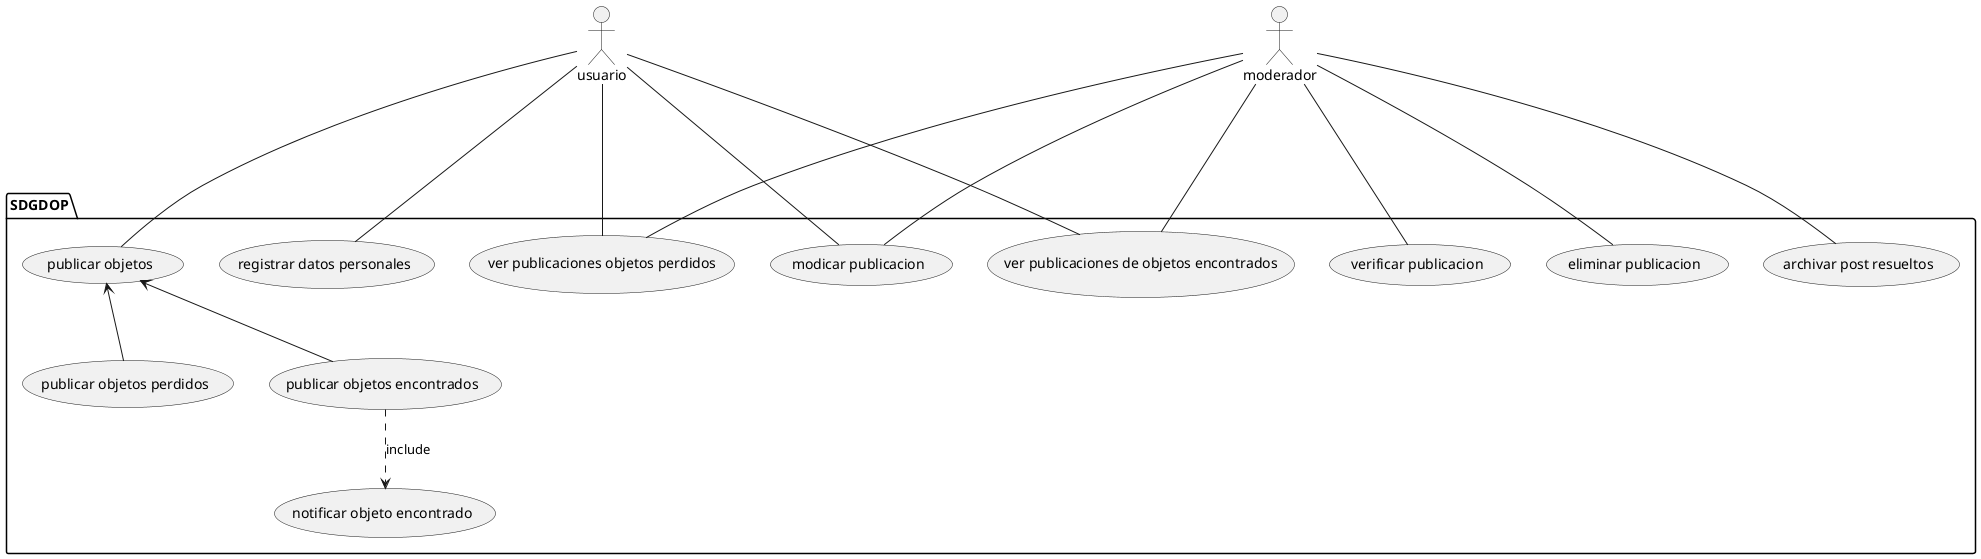 @startuml
actor usuario as A1
actor moderador as A2

package SDGDOP{
usecase (modicar publicacion) as UC1
usecase (eliminar publicacion) as UC2
usecase (registrar datos personales) as UC3
usecase (publicar objetos) as UC4
usecase (publicar objetos perdidos) as UC5
usecase (publicar objetos encontrados) as UC6
usecase (ver publicaciones de objetos encontrados) as UC7
usecase (archivar post resueltos) as UC9
usecase (notificar objeto encontrado) as UC10
usecase (verificar publicacion) as UC11
usecase (ver publicaciones objetos perdidos) as UC13



A1---UC1
A1---UC3
A1---UC4
A1---UC7
A1---UC13

A2---UC1
A2---UC7
A2---UC9
A2---UC2
A2---UC11
A2---UC13

UC4<--UC5
UC4<--UC6

UC6 ..>UC10 : include

}
@enduml